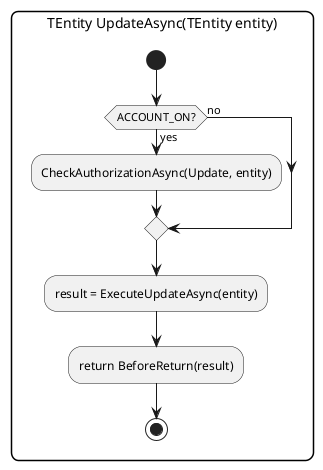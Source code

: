 @startuml UpdateAsync
skinparam {
    monoChrome false
    rectangleRoundCorner 15
    rectangleBackgroundColor #smokewithe
}

rectangle "TEntity UpdateAsync(TEntity entity)" { 
    start
    if (ACCOUNT_ON?) then (yes)
        :CheckAuthorizationAsync(Update, entity);
    else (no)
    endif
    :result = ExecuteUpdateAsync(entity);
    :return BeforeReturn(result);
    stop
}
@enduml
Update